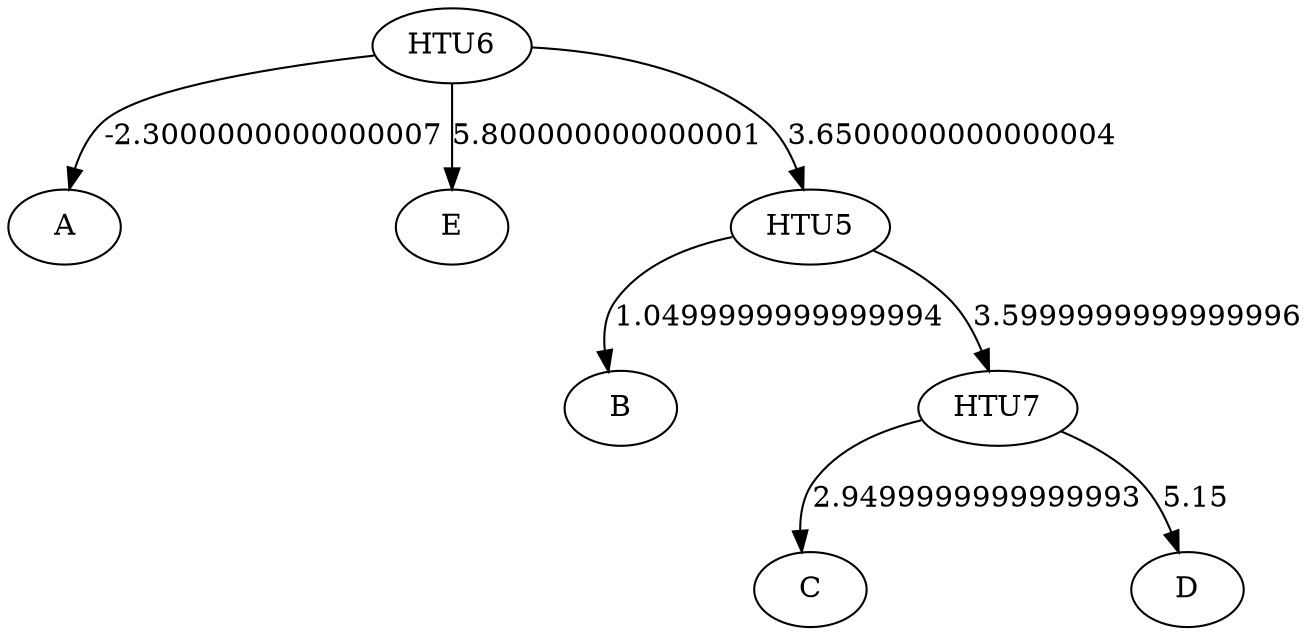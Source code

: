 digraph {
    0 [label=A];
    1 [label=B];
    2 [label=C];
    3 [label=D];
    4 [label=E];
    5 [label=HTU5];
    6 [label=HTU6];
    7 [label=HTU7];
    5 -> 1 [label=1.0499999999999994];
    5 -> 7 [label=3.5999999999999996];
    6 -> 0 [label=-2.3000000000000007];
    6 -> 4 [label=5.800000000000001];
    6 -> 5 [label=3.6500000000000004];
    7 -> 2 [label=2.9499999999999993];
    7 -> 3 [label=5.15];
}